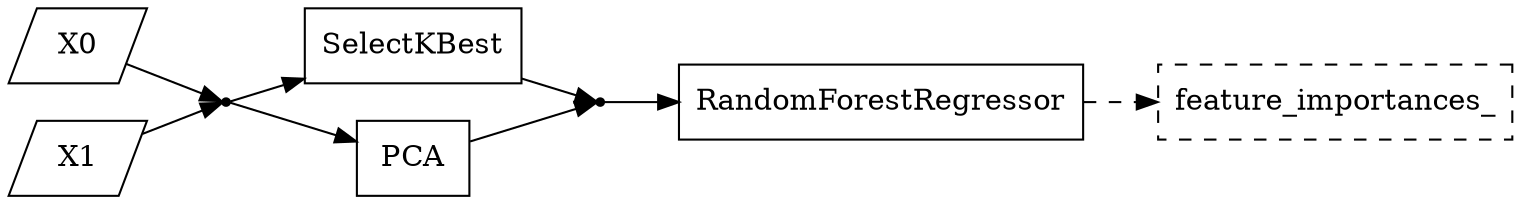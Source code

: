 digraph G {
    rankdir="LR"


	X0 -> connect0;
    X1 -> connect0;
    connect0 -> SelectKBest;
    connect0 -> PCA;
    SelectKBest -> connect1;
    PCA -> connect1;
    connect1 -> RandomForestRegressor;
    RandomForestRegressor -> feature_importances_ [style=dashed];

	X0 [shape=parallelogram];
	X1 [shape=parallelogram];
    connect0 [shape=point];
    connect1 [shape=point];
    SelectKBest [shape=rectangle];
    PCA [shape=rectangle];
    RandomForestRegressor [shape=rectangle];
    feature_importances_ [shape=rectangle, style=dashed];
}


